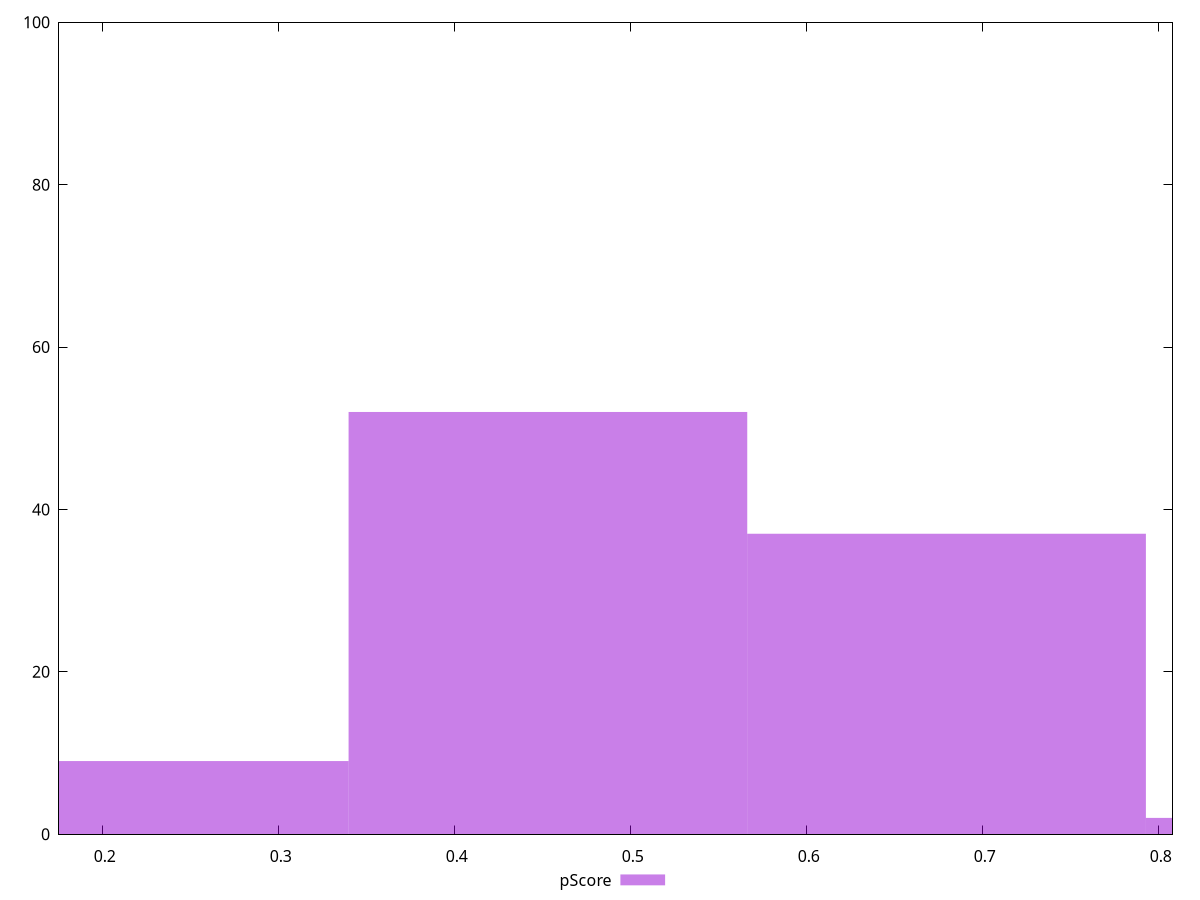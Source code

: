 reset

$pScore <<EOF
0.45297447603548785 52
0.6794617140532317 37
0.22648723801774392 9
0.9059489520709757 2
EOF

set key outside below
set boxwidth 0.22648723801774392
set xrange [0.17520589767017875:0.8078207493849949]
set yrange [0:100]
set trange [0:100]
set style fill transparent solid 0.5 noborder
set terminal svg size 640, 490 enhanced background rgb 'white'
set output "reports/report_00027_2021-02-24T12-40-31.850Z/mainthread-work-breakdown/samples/astro/pScore/histogram.svg"

plot $pScore title "pScore" with boxes

reset
